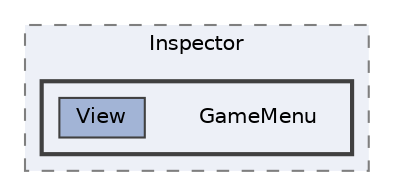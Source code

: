 digraph "C:/Users/むずでょ/Documents/Unity Projects/RMU-1-00-00-Research/Assets/RPGMaker/Codebase/Editor/Inspector/GameMenu"
{
 // LATEX_PDF_SIZE
  bgcolor="transparent";
  edge [fontname=Helvetica,fontsize=10,labelfontname=Helvetica,labelfontsize=10];
  node [fontname=Helvetica,fontsize=10,shape=box,height=0.2,width=0.4];
  compound=true
  subgraph clusterdir_556927790365328304c22c636a104915 {
    graph [ bgcolor="#edf0f7", pencolor="grey50", label="Inspector", fontname=Helvetica,fontsize=10 style="filled,dashed", URL="dir_556927790365328304c22c636a104915.html",tooltip=""]
  subgraph clusterdir_9db8d48f5cfb6e4cd2cf38b7f0d17e0a {
    graph [ bgcolor="#edf0f7", pencolor="grey25", label="", fontname=Helvetica,fontsize=10 style="filled,bold", URL="dir_9db8d48f5cfb6e4cd2cf38b7f0d17e0a.html",tooltip=""]
    dir_9db8d48f5cfb6e4cd2cf38b7f0d17e0a [shape=plaintext, label="GameMenu"];
  dir_8280436943b0855d494e6f280c132688 [label="View", fillcolor="#a2b4d6", color="grey25", style="filled", URL="dir_8280436943b0855d494e6f280c132688.html",tooltip=""];
  }
  }
}
